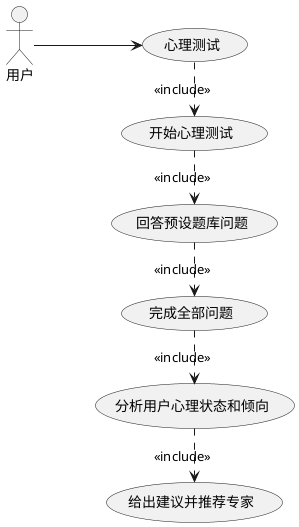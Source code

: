 @startuml
left to right direction
actor 用户

usecase (心理测试) as UC
usecase (开始心理测试) as UC1
usecase (回答预设题库问题) as UC2
usecase (完成全部问题) as UC3
usecase (分析用户心理状态和倾向) as UC4
usecase (给出建议并推荐专家) as UC5

用户 --> UC

UC .> UC1 : <<include>>
UC1 .> UC2 : <<include>>
UC2 .> UC3 : <<include>>
UC3 .> UC4 : <<include>>
UC4 .> UC5 : <<include>>
@enduml